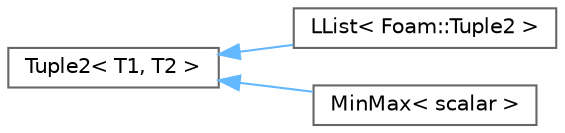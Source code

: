 digraph "Graphical Class Hierarchy"
{
 // LATEX_PDF_SIZE
  bgcolor="transparent";
  edge [fontname=Helvetica,fontsize=10,labelfontname=Helvetica,labelfontsize=10];
  node [fontname=Helvetica,fontsize=10,shape=box,height=0.2,width=0.4];
  rankdir="LR";
  Node0 [id="Node000000",label="Tuple2\< T1, T2 \>",height=0.2,width=0.4,color="grey40", fillcolor="white", style="filled",URL="$classFoam_1_1Tuple2.html",tooltip="A 2-tuple for storing two objects of dissimilar types. The container is similar in purpose to std::pa..."];
  Node0 -> Node1 [id="edge5602_Node000000_Node000001",dir="back",color="steelblue1",style="solid",tooltip=" "];
  Node1 [id="Node000001",label="LList\< Foam::Tuple2 \>",height=0.2,width=0.4,color="grey40", fillcolor="white", style="filled",URL="$classFoam_1_1LList.html",tooltip=" "];
  Node0 -> Node2 [id="edge5603_Node000000_Node000002",dir="back",color="steelblue1",style="solid",tooltip=" "];
  Node2 [id="Node000002",label="MinMax\< scalar \>",height=0.2,width=0.4,color="grey40", fillcolor="white", style="filled",URL="$classFoam_1_1MinMax.html",tooltip=" "];
}
